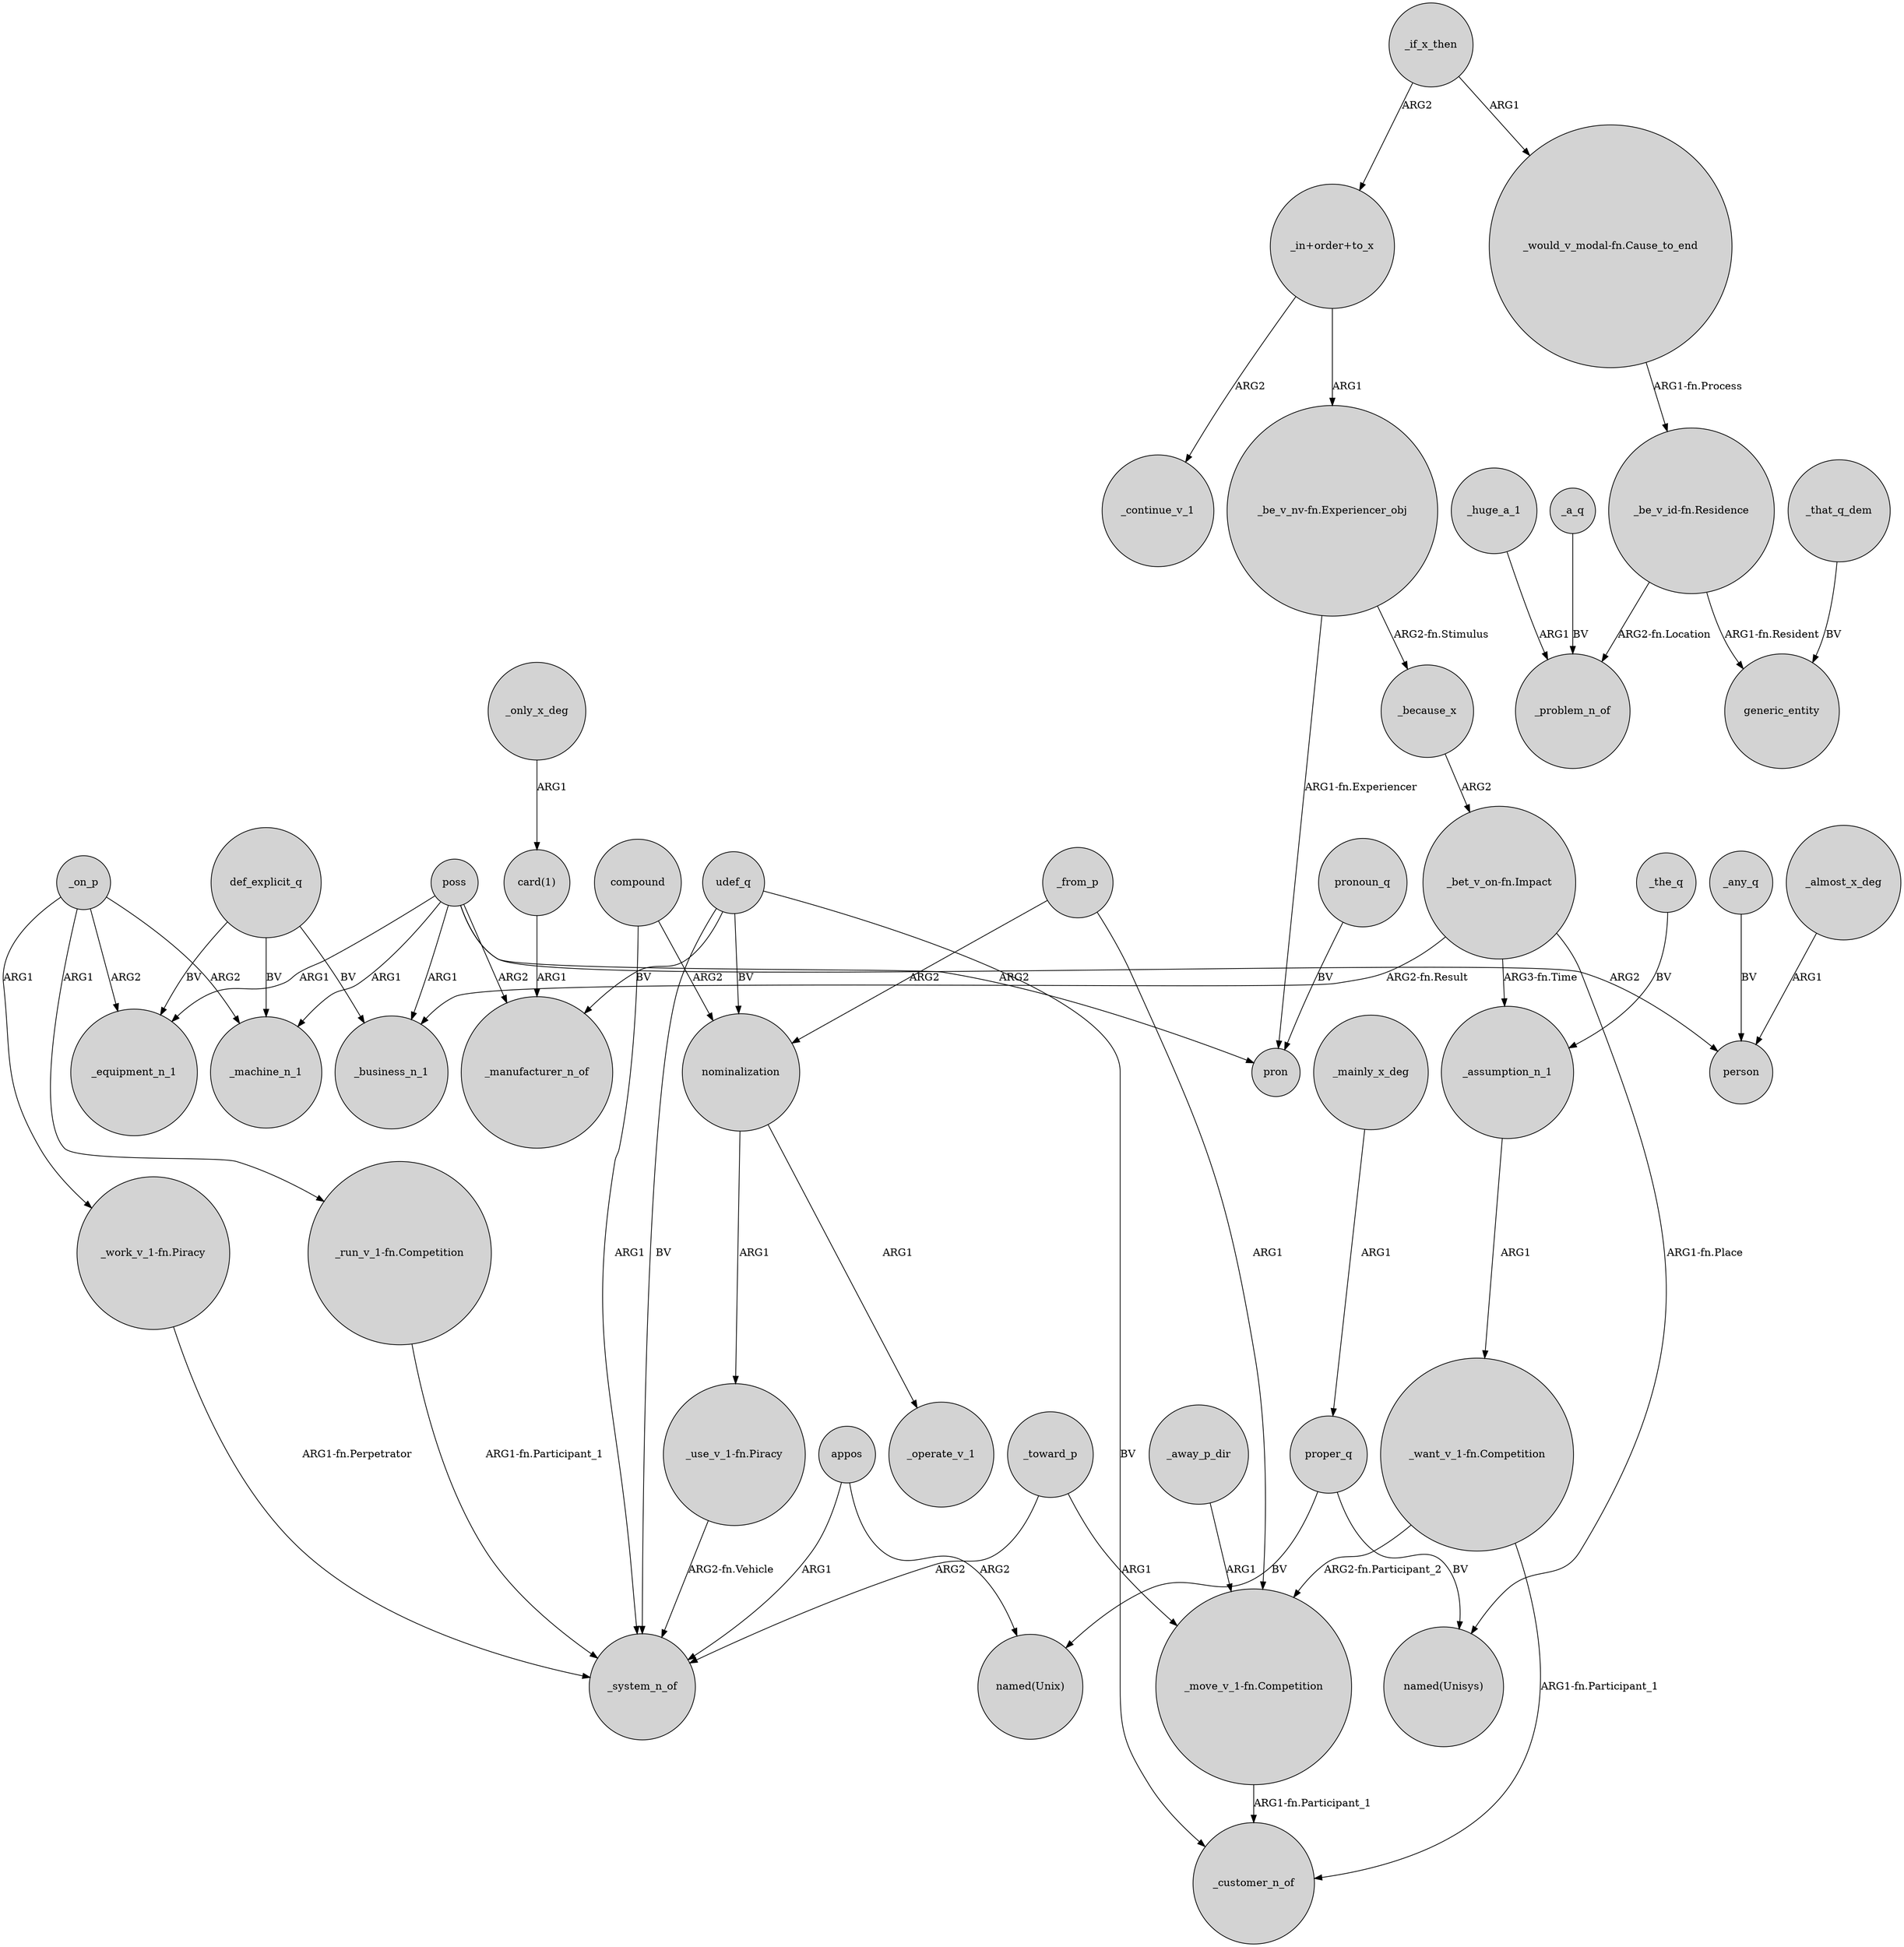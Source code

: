 digraph {
	node [shape=circle style=filled]
	def_explicit_q -> _business_n_1 [label=BV]
	compound -> _system_n_of [label=ARG1]
	_away_p_dir -> "_move_v_1-fn.Competition" [label=ARG1]
	_on_p -> _machine_n_1 [label=ARG2]
	poss -> _equipment_n_1 [label=ARG1]
	poss -> _business_n_1 [label=ARG1]
	"card(1)" -> _manufacturer_n_of [label=ARG1]
	"_want_v_1-fn.Competition" -> _customer_n_of [label="ARG1-fn.Participant_1"]
	"_want_v_1-fn.Competition" -> "_move_v_1-fn.Competition" [label="ARG2-fn.Participant_2"]
	def_explicit_q -> _machine_n_1 [label=BV]
	"_use_v_1-fn.Piracy" -> _system_n_of [label="ARG2-fn.Vehicle"]
	nominalization -> "_use_v_1-fn.Piracy" [label=ARG1]
	"_work_v_1-fn.Piracy" -> _system_n_of [label="ARG1-fn.Perpetrator"]
	_any_q -> person [label=BV]
	udef_q -> nominalization [label=BV]
	_on_p -> "_work_v_1-fn.Piracy" [label=ARG1]
	appos -> _system_n_of [label=ARG1]
	nominalization -> _operate_v_1 [label=ARG1]
	_because_x -> "_bet_v_on-fn.Impact" [label=ARG2]
	"_be_v_nv-fn.Experiencer_obj" -> _because_x [label="ARG2-fn.Stimulus"]
	_huge_a_1 -> _problem_n_of [label=ARG1]
	"_bet_v_on-fn.Impact" -> _business_n_1 [label="ARG2-fn.Result"]
	_if_x_then -> "_in+order+to_x" [label=ARG2]
	proper_q -> "named(Unisys)" [label=BV]
	def_explicit_q -> _equipment_n_1 [label=BV]
	_from_p -> nominalization [label=ARG2]
	compound -> nominalization [label=ARG2]
	pronoun_q -> pron [label=BV]
	poss -> pron [label=ARG2]
	"_be_v_id-fn.Residence" -> _problem_n_of [label="ARG2-fn.Location"]
	_on_p -> _equipment_n_1 [label=ARG2]
	_almost_x_deg -> person [label=ARG1]
	udef_q -> _manufacturer_n_of [label=BV]
	"_bet_v_on-fn.Impact" -> _assumption_n_1 [label="ARG3-fn.Time"]
	_toward_p -> _system_n_of [label=ARG2]
	"_in+order+to_x" -> "_be_v_nv-fn.Experiencer_obj" [label=ARG1]
	"_move_v_1-fn.Competition" -> _customer_n_of [label="ARG1-fn.Participant_1"]
	"_would_v_modal-fn.Cause_to_end" -> "_be_v_id-fn.Residence" [label="ARG1-fn.Process"]
	poss -> _manufacturer_n_of [label=ARG2]
	udef_q -> _system_n_of [label=BV]
	_the_q -> _assumption_n_1 [label=BV]
	udef_q -> _customer_n_of [label=BV]
	appos -> "named(Unix)" [label=ARG2]
	_only_x_deg -> "card(1)" [label=ARG1]
	_a_q -> _problem_n_of [label=BV]
	poss -> person [label=ARG2]
	_on_p -> "_run_v_1-fn.Competition" [label=ARG1]
	poss -> _machine_n_1 [label=ARG1]
	"_run_v_1-fn.Competition" -> _system_n_of [label="ARG1-fn.Participant_1"]
	"_bet_v_on-fn.Impact" -> "named(Unisys)" [label="ARG1-fn.Place"]
	_assumption_n_1 -> "_want_v_1-fn.Competition" [label=ARG1]
	_mainly_x_deg -> proper_q [label=ARG1]
	_that_q_dem -> generic_entity [label=BV]
	"_in+order+to_x" -> _continue_v_1 [label=ARG2]
	_toward_p -> "_move_v_1-fn.Competition" [label=ARG1]
	_from_p -> "_move_v_1-fn.Competition" [label=ARG1]
	"_be_v_id-fn.Residence" -> generic_entity [label="ARG1-fn.Resident"]
	proper_q -> "named(Unix)" [label=BV]
	_if_x_then -> "_would_v_modal-fn.Cause_to_end" [label=ARG1]
	"_be_v_nv-fn.Experiencer_obj" -> pron [label="ARG1-fn.Experiencer"]
}
